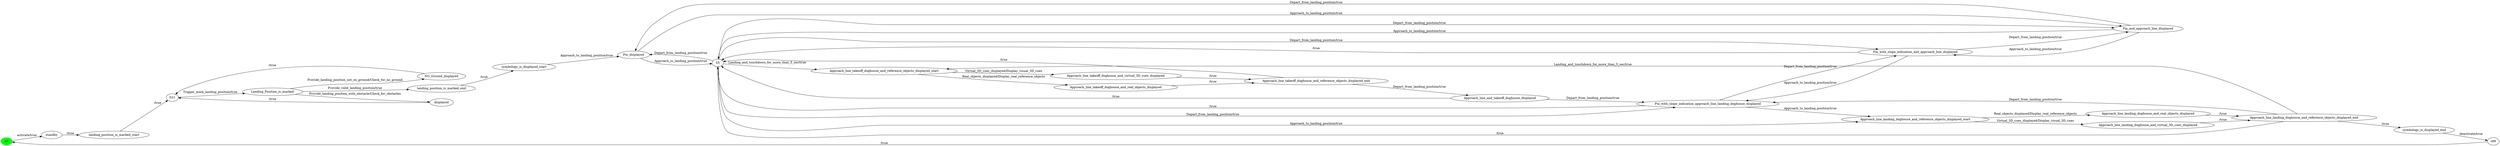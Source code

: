 digraph G {
rankdir=LR;
state0[ label = "s0", style=filled, color=green ];
state1 [ label = "Approach_line_landing_doghouse_and_reference_objects_displayed_end" ];
state1 -> state2 [ label=" /true " ];
state1 -> state3 [ label=" Landing_and_touchdown_for_more_than_5_sec/true " ];
state1 -> state4 [ label=" /true " ];
state1 -> state5 [ label=" Depart_from_landing_position/true " ];
state6 [ label = "Pin_displayed" ];
state6 -> state4 [ label=" Approach_to_landing_position/true " ];
state6 -> state7 [ label=" Approach_to_landing_position/true " ];
state4 [ label = "S5" ];
state4 -> state5 [ label=" Depart_from_landing_position/true " ];
state4 -> state7 [ label=" Depart_from_landing_position/true " ];
state4 -> state6 [ label=" Depart_from_landing_position/true " ];
state4 -> state8 [ label=" Depart_from_landing_position/true " ];
state4 -> state9 [ label=" Approach_to_landing_position/true " ];
state4 -> state3 [ label=" Landing_and_touchdown_for_more_than_5_sec/true " ];
state10 [ label = "standby" ];
state10 -> state11 [ label=" /true " ];
state12 [ label = "Approach_line_and_takeoff_doghouse_displayed" ];
state12 -> state5 [ label=" Depart_from_landing_position/true " ];
state12 -> state4 [ label=" /true " ];
state8 [ label = "Pin_with_slope_indication_and_approach_line_displayed" ];
state8 -> state5 [ label=" Approach_to_landing_position/true " ];
state8 -> state4 [ label=" /true " ];
state8 -> state7 [ label=" Depart_from_landing_position/true " ];
state13 [ label = "s99" ];
state13 -> state0 [ label=" /true " ];
state14 [ label = "S21" ];
state14 -> state15 [ label=" Trigger_mark_landing_position/true " ];
state5 [ label = "Pin_with_slope_indication_approach_line_landing_doghouse_displayed" ];
state5 -> state9 [ label=" Approach_to_landing_position/true " ];
state5 -> state8 [ label=" Depart_from_landing_position/true " ];
state5 -> state4 [ label=" /true " ];
state16 [ label = "Approach_line_landing_doghouse_and_virtual_3D_cues_displayed" ];
state16 -> state1 [ label=" /true " ];
state11 [ label = "landing_position_is_marked_start" ];
state11 -> state14 [ label=" /true " ];
state17 [ label = "symbology_is_displayed_start" ];
state17 -> state6 [ label=" Approach_to_landing_position/true " ];
state18 [ label = "Approach_line_takeoff_doghouse_and_reference_objects_displayed_end" ];
state18 -> state12 [ label=" Depart_from_landing_position/true " ];
state18 -> state4 [ label=" /true " ];
state19 [ label = "NO_Ground_displayed" ];
state19 -> state14 [ label=" /true " ];
state20 [ label = "Approach_line_takeoff_doghouse_and_real_objects_displayed" ];
state20 -> state18 [ label=" /true " ];
state0 -> state10 [ label=" activate/true " ];
state21 [ label = "displayed" ];
state21 -> state14 [ label=" /true " ];
state22 [ label = "landing_position_is_marked_end" ];
state22 -> state17 [ label=" /true " ];
state23 [ label = "Approach_line_landing_doghouse_and_real_objects_displayed" ];
state23 -> state1 [ label=" /true " ];
state2 [ label = "symbology_is_displayed_end" ];
state2 -> state13 [ label=" deactivate/true " ];
state9 [ label = "Approach_line_landing_doghouse_and_reference_objects_displayed_start" ];
state9 -> state16 [ label=" Virtual_3D_cues_displayed/Display_visual_3D_cues " ];
state9 -> state23 [ label=" Real_objects_displayed/Display_real_reference_objects " ];
state7 [ label = "Pin_and_approach_line_displayed" ];
state7 -> state8 [ label=" Approach_to_landing_position/true " ];
state7 -> state6 [ label=" Depart_from_landing_position/true " ];
state7 -> state4 [ label=" Approach_to_landing_position/true " ];
state15 [ label = "Landing_Position_is_marked" ];
state15 -> state19 [ label=" Provide_landing_position_not_on_ground/Check_for_no_ground " ];
state15 -> state21 [ label=" Provide_landing_position_with_obstacle/Check_for_obstacles " ];
state15 -> state22 [ label=" Provide_valid_landing_position/true " ];
state3 [ label = "Approach_line_takeoff_doghouse_and_reference_objects_displayed_start" ];
state3 -> state24 [ label=" Virtual_3D_cues_displayed/Display_visual_3D_cues " ];
state3 -> state20 [ label=" Real_objects_displayed/Display_real_reference_objects " ];
state24 [ label = "Approach_line_takeoff_doghouse_and_virtual_3D_cues_displayed" ];
state24 -> state18 [ label=" /true " ];
}
